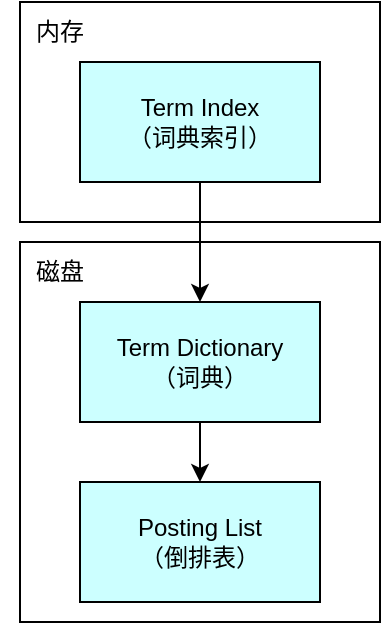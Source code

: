 <mxfile version="17.4.6" type="github">
  <diagram id="W-P0ajF8CLWSodRMKbVW" name="Page-1">
    <mxGraphModel dx="468" dy="407" grid="1" gridSize="10" guides="1" tooltips="1" connect="1" arrows="1" fold="1" page="1" pageScale="1" pageWidth="827" pageHeight="1169" math="0" shadow="0">
      <root>
        <mxCell id="0" />
        <mxCell id="1" parent="0" />
        <mxCell id="OjwMakYJFRECiyDD3kKH-2" value="" style="rounded=0;whiteSpace=wrap;html=1;" vertex="1" parent="1">
          <mxGeometry x="70" y="80" width="180" height="110" as="geometry" />
        </mxCell>
        <mxCell id="OjwMakYJFRECiyDD3kKH-1" value="Term Index&lt;br&gt;（词典索引）" style="rounded=0;whiteSpace=wrap;html=1;fillColor=#CCFFFF;" vertex="1" parent="1">
          <mxGeometry x="100" y="110" width="120" height="60" as="geometry" />
        </mxCell>
        <mxCell id="OjwMakYJFRECiyDD3kKH-3" value="内存" style="text;html=1;strokeColor=none;fillColor=none;align=center;verticalAlign=middle;whiteSpace=wrap;rounded=0;" vertex="1" parent="1">
          <mxGeometry x="60" y="80" width="60" height="30" as="geometry" />
        </mxCell>
        <mxCell id="OjwMakYJFRECiyDD3kKH-4" value="" style="rounded=0;whiteSpace=wrap;html=1;" vertex="1" parent="1">
          <mxGeometry x="70" y="200" width="180" height="190" as="geometry" />
        </mxCell>
        <mxCell id="OjwMakYJFRECiyDD3kKH-5" value="磁盘" style="text;html=1;strokeColor=none;fillColor=none;align=center;verticalAlign=middle;whiteSpace=wrap;rounded=0;" vertex="1" parent="1">
          <mxGeometry x="60" y="200" width="60" height="30" as="geometry" />
        </mxCell>
        <mxCell id="OjwMakYJFRECiyDD3kKH-6" value="Term Dictionary&lt;br&gt;（词典）" style="rounded=0;whiteSpace=wrap;html=1;fillColor=#CCFFFF;" vertex="1" parent="1">
          <mxGeometry x="100" y="230" width="120" height="60" as="geometry" />
        </mxCell>
        <mxCell id="OjwMakYJFRECiyDD3kKH-7" value="Posting List&lt;br&gt;（倒排表）" style="rounded=0;whiteSpace=wrap;html=1;fillColor=#CCFFFF;" vertex="1" parent="1">
          <mxGeometry x="100" y="320" width="120" height="60" as="geometry" />
        </mxCell>
        <mxCell id="OjwMakYJFRECiyDD3kKH-8" value="" style="endArrow=classic;html=1;rounded=0;exitX=0.5;exitY=1;exitDx=0;exitDy=0;" edge="1" parent="1" source="OjwMakYJFRECiyDD3kKH-1" target="OjwMakYJFRECiyDD3kKH-6">
          <mxGeometry width="50" height="50" relative="1" as="geometry">
            <mxPoint x="420" y="220" as="sourcePoint" />
            <mxPoint x="470" y="170" as="targetPoint" />
          </mxGeometry>
        </mxCell>
        <mxCell id="OjwMakYJFRECiyDD3kKH-12" value="" style="endArrow=classic;html=1;rounded=0;exitX=0.5;exitY=1;exitDx=0;exitDy=0;entryX=0.5;entryY=0;entryDx=0;entryDy=0;" edge="1" parent="1" source="OjwMakYJFRECiyDD3kKH-6" target="OjwMakYJFRECiyDD3kKH-7">
          <mxGeometry width="50" height="50" relative="1" as="geometry">
            <mxPoint x="360" y="340" as="sourcePoint" />
            <mxPoint x="410" y="290" as="targetPoint" />
          </mxGeometry>
        </mxCell>
      </root>
    </mxGraphModel>
  </diagram>
</mxfile>
